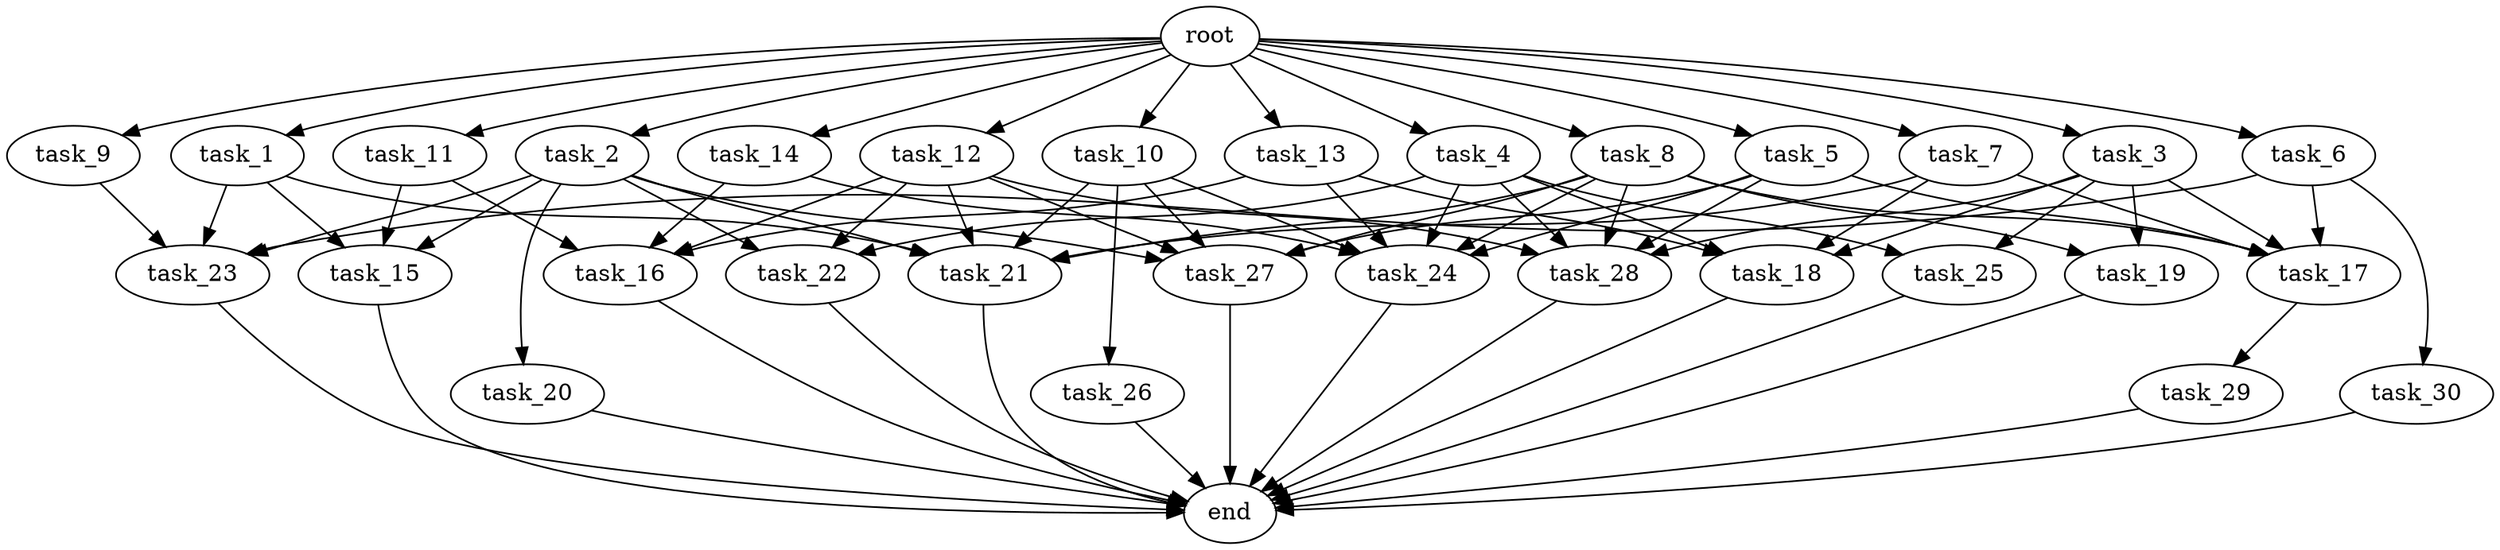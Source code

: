 digraph G {
  root [size="0.000000e+00"];
  task_1 [size="1.818685e+10"];
  task_2 [size="2.184520e+10"];
  task_3 [size="3.453134e+10"];
  task_4 [size="8.721099e+10"];
  task_5 [size="9.126234e+10"];
  task_6 [size="5.997583e+10"];
  task_7 [size="5.740276e+10"];
  task_8 [size="8.914476e+10"];
  task_9 [size="7.063969e+10"];
  task_10 [size="8.796840e+10"];
  task_11 [size="1.775743e+10"];
  task_12 [size="1.489349e+10"];
  task_13 [size="8.190135e+10"];
  task_14 [size="3.043863e+09"];
  task_15 [size="3.887040e+09"];
  task_16 [size="5.376361e+10"];
  task_17 [size="9.580356e+10"];
  task_18 [size="9.407099e+10"];
  task_19 [size="8.072241e+10"];
  task_20 [size="3.117342e+10"];
  task_21 [size="2.915018e+10"];
  task_22 [size="3.491191e+10"];
  task_23 [size="1.804987e+10"];
  task_24 [size="5.185370e+10"];
  task_25 [size="9.002406e+10"];
  task_26 [size="4.977013e+10"];
  task_27 [size="6.035430e+10"];
  task_28 [size="9.973422e+10"];
  task_29 [size="9.200071e+10"];
  task_30 [size="9.378245e+10"];
  end [size="0.000000e+00"];

  root -> task_1 [size="1.000000e-12"];
  root -> task_2 [size="1.000000e-12"];
  root -> task_3 [size="1.000000e-12"];
  root -> task_4 [size="1.000000e-12"];
  root -> task_5 [size="1.000000e-12"];
  root -> task_6 [size="1.000000e-12"];
  root -> task_7 [size="1.000000e-12"];
  root -> task_8 [size="1.000000e-12"];
  root -> task_9 [size="1.000000e-12"];
  root -> task_10 [size="1.000000e-12"];
  root -> task_11 [size="1.000000e-12"];
  root -> task_12 [size="1.000000e-12"];
  root -> task_13 [size="1.000000e-12"];
  root -> task_14 [size="1.000000e-12"];
  task_1 -> task_15 [size="1.295680e+07"];
  task_1 -> task_21 [size="4.858363e+07"];
  task_1 -> task_23 [size="4.512468e+07"];
  task_2 -> task_15 [size="1.295680e+07"];
  task_2 -> task_20 [size="3.117342e+08"];
  task_2 -> task_21 [size="4.858363e+07"];
  task_2 -> task_22 [size="1.163730e+08"];
  task_2 -> task_23 [size="4.512468e+07"];
  task_2 -> task_27 [size="1.207086e+08"];
  task_3 -> task_17 [size="1.916071e+08"];
  task_3 -> task_18 [size="2.351775e+08"];
  task_3 -> task_19 [size="4.036121e+08"];
  task_3 -> task_25 [size="4.501203e+08"];
  task_3 -> task_28 [size="1.994684e+08"];
  task_4 -> task_18 [size="2.351775e+08"];
  task_4 -> task_22 [size="1.163730e+08"];
  task_4 -> task_24 [size="8.642283e+07"];
  task_4 -> task_25 [size="4.501203e+08"];
  task_4 -> task_28 [size="1.994684e+08"];
  task_5 -> task_17 [size="1.916071e+08"];
  task_5 -> task_24 [size="8.642283e+07"];
  task_5 -> task_27 [size="1.207086e+08"];
  task_5 -> task_28 [size="1.994684e+08"];
  task_6 -> task_17 [size="1.916071e+08"];
  task_6 -> task_23 [size="4.512468e+07"];
  task_6 -> task_30 [size="9.378245e+08"];
  task_7 -> task_17 [size="1.916071e+08"];
  task_7 -> task_18 [size="2.351775e+08"];
  task_7 -> task_21 [size="4.858363e+07"];
  task_8 -> task_17 [size="1.916071e+08"];
  task_8 -> task_19 [size="4.036121e+08"];
  task_8 -> task_21 [size="4.858363e+07"];
  task_8 -> task_24 [size="8.642283e+07"];
  task_8 -> task_27 [size="1.207086e+08"];
  task_8 -> task_28 [size="1.994684e+08"];
  task_9 -> task_23 [size="4.512468e+07"];
  task_10 -> task_21 [size="4.858363e+07"];
  task_10 -> task_24 [size="8.642283e+07"];
  task_10 -> task_26 [size="4.977013e+08"];
  task_10 -> task_27 [size="1.207086e+08"];
  task_11 -> task_15 [size="1.295680e+07"];
  task_11 -> task_16 [size="1.344090e+08"];
  task_12 -> task_16 [size="1.344090e+08"];
  task_12 -> task_21 [size="4.858363e+07"];
  task_12 -> task_22 [size="1.163730e+08"];
  task_12 -> task_27 [size="1.207086e+08"];
  task_12 -> task_28 [size="1.994684e+08"];
  task_13 -> task_16 [size="1.344090e+08"];
  task_13 -> task_18 [size="2.351775e+08"];
  task_13 -> task_24 [size="8.642283e+07"];
  task_14 -> task_16 [size="1.344090e+08"];
  task_14 -> task_24 [size="8.642283e+07"];
  task_15 -> end [size="1.000000e-12"];
  task_16 -> end [size="1.000000e-12"];
  task_17 -> task_29 [size="9.200071e+08"];
  task_18 -> end [size="1.000000e-12"];
  task_19 -> end [size="1.000000e-12"];
  task_20 -> end [size="1.000000e-12"];
  task_21 -> end [size="1.000000e-12"];
  task_22 -> end [size="1.000000e-12"];
  task_23 -> end [size="1.000000e-12"];
  task_24 -> end [size="1.000000e-12"];
  task_25 -> end [size="1.000000e-12"];
  task_26 -> end [size="1.000000e-12"];
  task_27 -> end [size="1.000000e-12"];
  task_28 -> end [size="1.000000e-12"];
  task_29 -> end [size="1.000000e-12"];
  task_30 -> end [size="1.000000e-12"];
}
